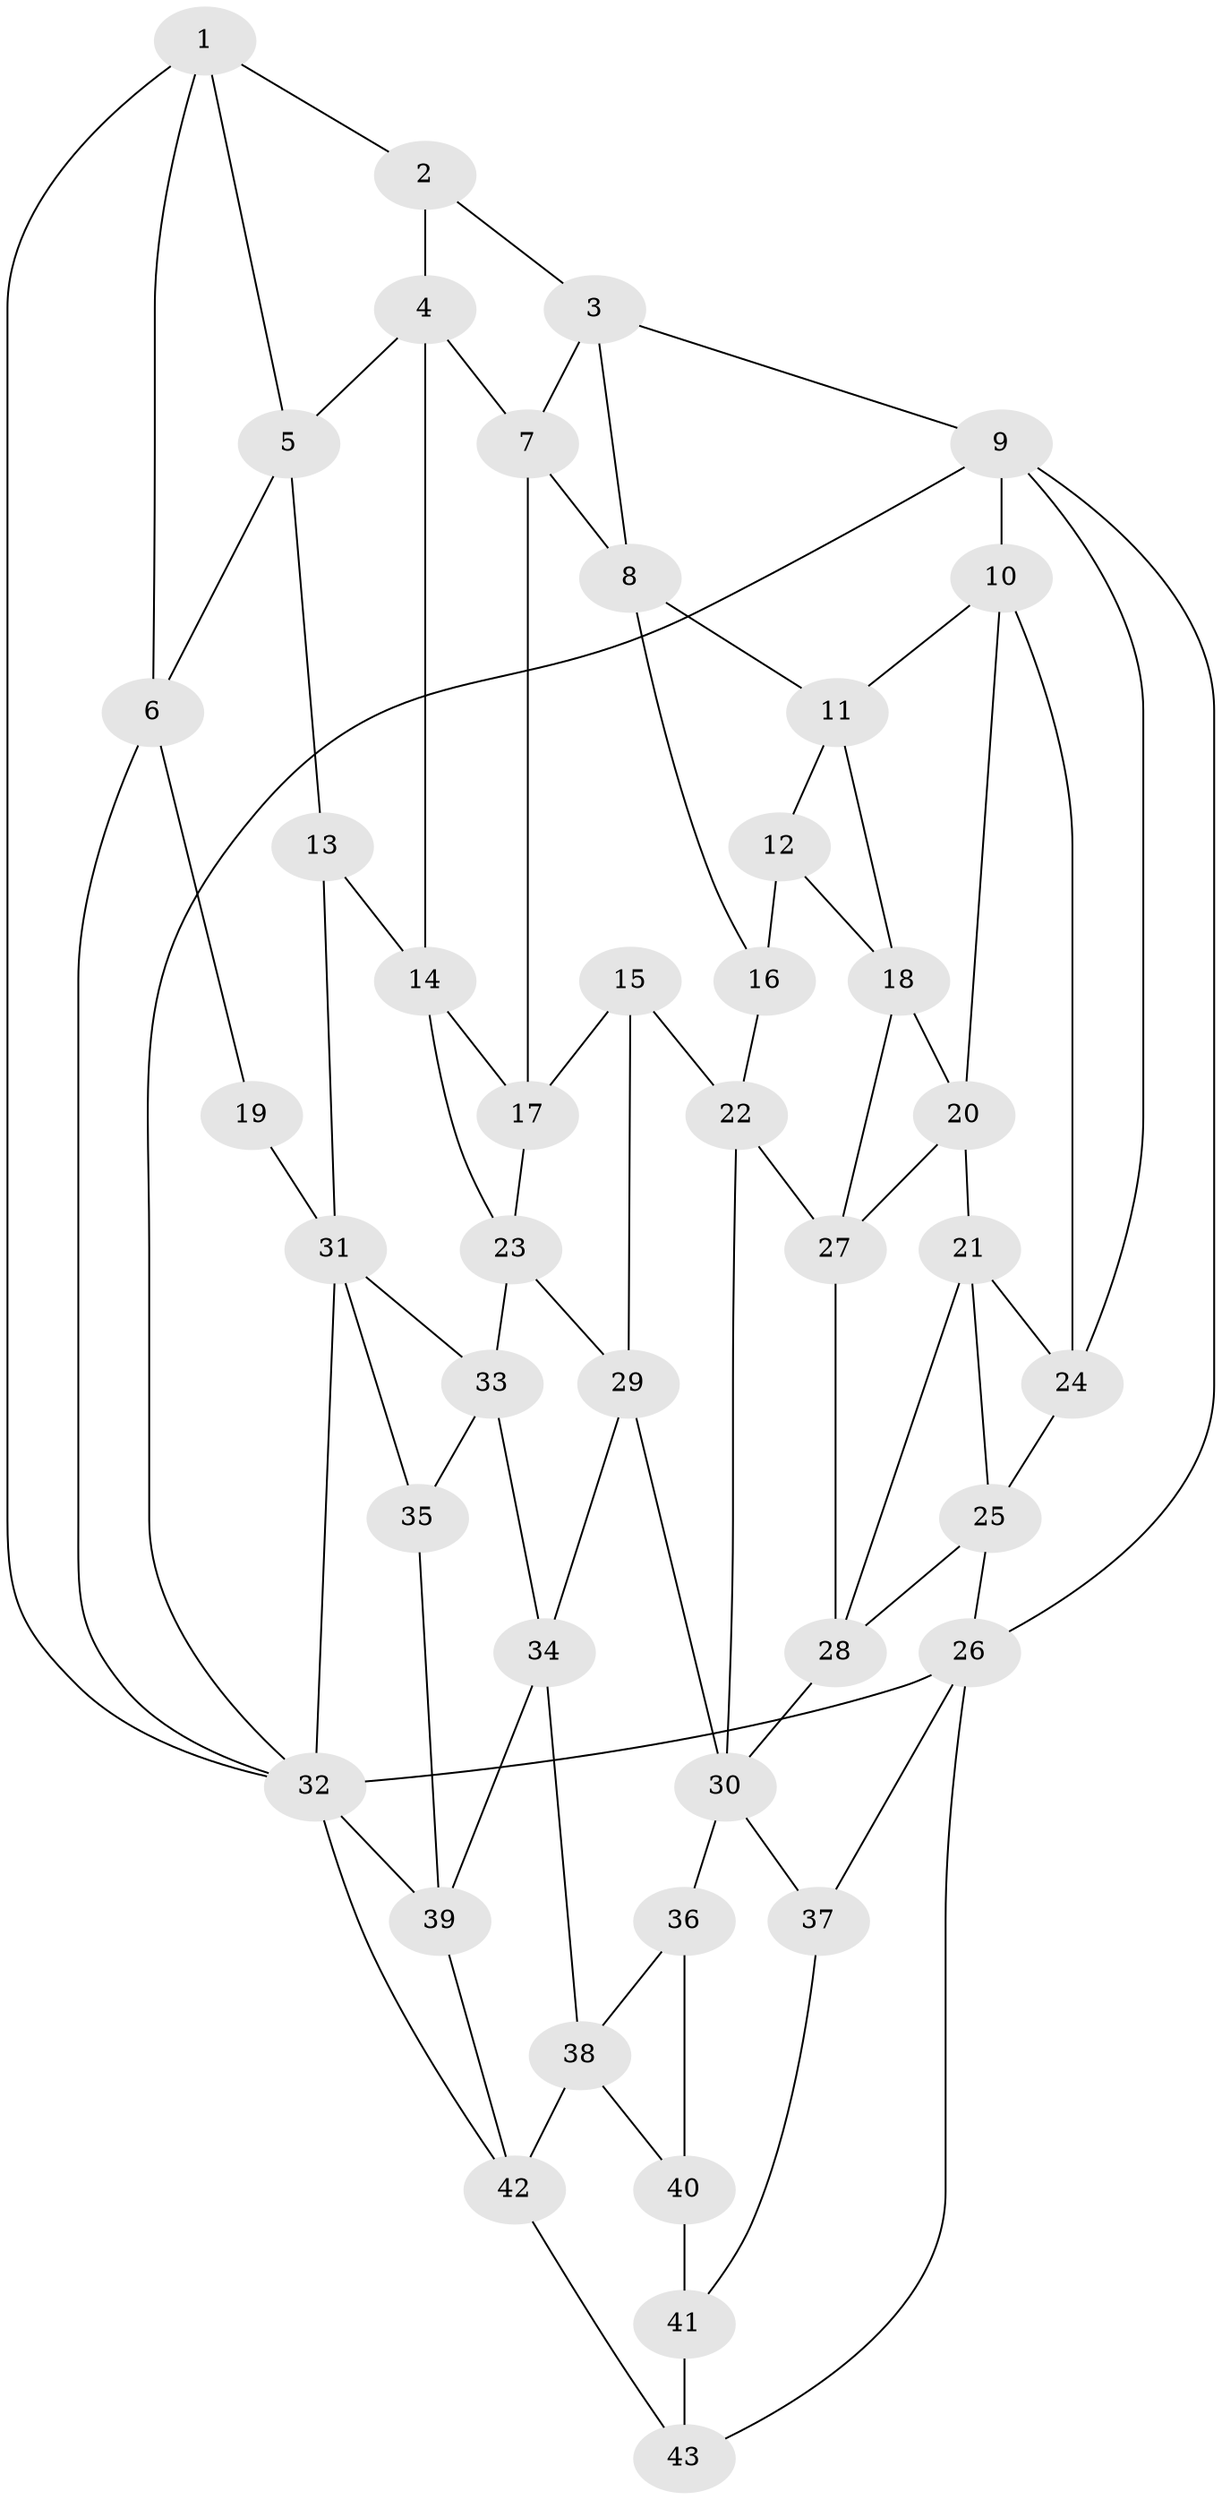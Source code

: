 // original degree distribution, {3: 0.023255813953488372, 4: 0.2441860465116279, 5: 0.5116279069767442, 6: 0.22093023255813954}
// Generated by graph-tools (version 1.1) at 2025/27/03/09/25 03:27:13]
// undirected, 43 vertices, 83 edges
graph export_dot {
graph [start="1"]
  node [color=gray90,style=filled];
  1;
  2;
  3;
  4;
  5;
  6;
  7;
  8;
  9;
  10;
  11;
  12;
  13;
  14;
  15;
  16;
  17;
  18;
  19;
  20;
  21;
  22;
  23;
  24;
  25;
  26;
  27;
  28;
  29;
  30;
  31;
  32;
  33;
  34;
  35;
  36;
  37;
  38;
  39;
  40;
  41;
  42;
  43;
  1 -- 2 [weight=1.0];
  1 -- 5 [weight=1.0];
  1 -- 6 [weight=1.0];
  1 -- 32 [weight=1.0];
  2 -- 3 [weight=1.0];
  2 -- 4 [weight=1.0];
  3 -- 7 [weight=1.0];
  3 -- 8 [weight=1.0];
  3 -- 9 [weight=1.0];
  4 -- 5 [weight=1.0];
  4 -- 7 [weight=1.0];
  4 -- 14 [weight=1.0];
  5 -- 6 [weight=1.0];
  5 -- 13 [weight=1.0];
  6 -- 19 [weight=1.0];
  6 -- 32 [weight=1.0];
  7 -- 8 [weight=1.0];
  7 -- 17 [weight=1.0];
  8 -- 11 [weight=1.0];
  8 -- 16 [weight=1.0];
  9 -- 10 [weight=1.0];
  9 -- 24 [weight=1.0];
  9 -- 26 [weight=1.0];
  9 -- 32 [weight=1.0];
  10 -- 11 [weight=1.0];
  10 -- 20 [weight=1.0];
  10 -- 24 [weight=1.0];
  11 -- 12 [weight=1.0];
  11 -- 18 [weight=1.0];
  12 -- 16 [weight=2.0];
  12 -- 18 [weight=1.0];
  13 -- 14 [weight=1.0];
  13 -- 31 [weight=1.0];
  14 -- 17 [weight=1.0];
  14 -- 23 [weight=1.0];
  15 -- 17 [weight=1.0];
  15 -- 22 [weight=1.0];
  15 -- 29 [weight=1.0];
  16 -- 22 [weight=1.0];
  17 -- 23 [weight=1.0];
  18 -- 20 [weight=1.0];
  18 -- 27 [weight=1.0];
  19 -- 31 [weight=2.0];
  20 -- 21 [weight=1.0];
  20 -- 27 [weight=1.0];
  21 -- 24 [weight=1.0];
  21 -- 25 [weight=1.0];
  21 -- 28 [weight=1.0];
  22 -- 27 [weight=1.0];
  22 -- 30 [weight=1.0];
  23 -- 29 [weight=1.0];
  23 -- 33 [weight=1.0];
  24 -- 25 [weight=1.0];
  25 -- 26 [weight=1.0];
  25 -- 28 [weight=1.0];
  26 -- 32 [weight=1.0];
  26 -- 37 [weight=1.0];
  26 -- 43 [weight=1.0];
  27 -- 28 [weight=1.0];
  28 -- 30 [weight=1.0];
  29 -- 30 [weight=1.0];
  29 -- 34 [weight=1.0];
  30 -- 36 [weight=2.0];
  30 -- 37 [weight=1.0];
  31 -- 32 [weight=1.0];
  31 -- 33 [weight=1.0];
  31 -- 35 [weight=1.0];
  32 -- 39 [weight=1.0];
  32 -- 42 [weight=1.0];
  33 -- 34 [weight=1.0];
  33 -- 35 [weight=1.0];
  34 -- 38 [weight=1.0];
  34 -- 39 [weight=1.0];
  35 -- 39 [weight=1.0];
  36 -- 38 [weight=1.0];
  36 -- 40 [weight=1.0];
  37 -- 41 [weight=1.0];
  38 -- 40 [weight=1.0];
  38 -- 42 [weight=1.0];
  39 -- 42 [weight=1.0];
  40 -- 41 [weight=2.0];
  41 -- 43 [weight=1.0];
  42 -- 43 [weight=1.0];
}
